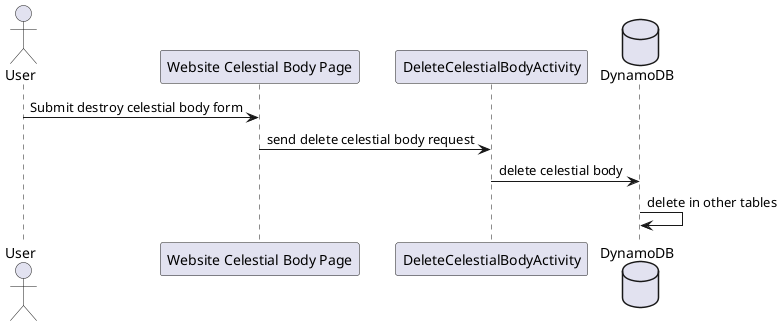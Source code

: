 @startuml

actor User
participant Website as "Website Celestial Body Page"
participant DeleteCelestialBodyActivity
database DynamoDB

User -> Website : Submit destroy celestial body form
Website -> DeleteCelestialBodyActivity : send delete celestial body request
DeleteCelestialBodyActivity -> DynamoDB : delete celestial body
DynamoDB -> DynamoDB : delete in other tables

@enduml